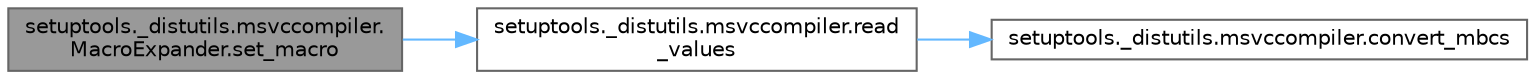 digraph "setuptools._distutils.msvccompiler.MacroExpander.set_macro"
{
 // LATEX_PDF_SIZE
  bgcolor="transparent";
  edge [fontname=Helvetica,fontsize=10,labelfontname=Helvetica,labelfontsize=10];
  node [fontname=Helvetica,fontsize=10,shape=box,height=0.2,width=0.4];
  rankdir="LR";
  Node1 [id="Node000001",label="setuptools._distutils.msvccompiler.\lMacroExpander.set_macro",height=0.2,width=0.4,color="gray40", fillcolor="grey60", style="filled", fontcolor="black",tooltip=" "];
  Node1 -> Node2 [id="edge1_Node000001_Node000002",color="steelblue1",style="solid",tooltip=" "];
  Node2 [id="Node000002",label="setuptools._distutils.msvccompiler.read\l_values",height=0.2,width=0.4,color="grey40", fillcolor="white", style="filled",URL="$namespacesetuptools_1_1__distutils_1_1msvccompiler.html#ab17ea7b703d09dab14ed5a7f9efc213a",tooltip=" "];
  Node2 -> Node3 [id="edge2_Node000002_Node000003",color="steelblue1",style="solid",tooltip=" "];
  Node3 [id="Node000003",label="setuptools._distutils.msvccompiler.convert_mbcs",height=0.2,width=0.4,color="grey40", fillcolor="white", style="filled",URL="$namespacesetuptools_1_1__distutils_1_1msvccompiler.html#a373468be5dc6508945d9927e99298525",tooltip=" "];
}

